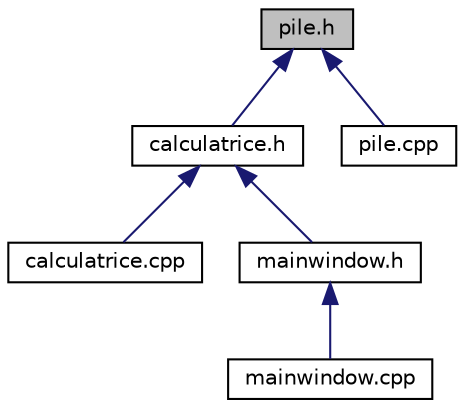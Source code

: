 digraph "pile.h"
{
  edge [fontname="Helvetica",fontsize="10",labelfontname="Helvetica",labelfontsize="10"];
  node [fontname="Helvetica",fontsize="10",shape=record];
  Node1 [label="pile.h",height=0.2,width=0.4,color="black", fillcolor="grey75", style="filled", fontcolor="black"];
  Node1 -> Node2 [dir="back",color="midnightblue",fontsize="10",style="solid"];
  Node2 [label="calculatrice.h",height=0.2,width=0.4,color="black", fillcolor="white", style="filled",URL="$calculatrice_8h.html",tooltip="file where the class Calculatrice is defined "];
  Node2 -> Node3 [dir="back",color="midnightblue",fontsize="10",style="solid"];
  Node3 [label="calculatrice.cpp",height=0.2,width=0.4,color="black", fillcolor="white", style="filled",URL="$calculatrice_8cpp.html",tooltip="file where the methods of the Calculatrice class are defined "];
  Node2 -> Node4 [dir="back",color="midnightblue",fontsize="10",style="solid"];
  Node4 [label="mainwindow.h",height=0.2,width=0.4,color="black", fillcolor="white", style="filled",URL="$mainwindow_8h.html",tooltip="file where the class MainWindow is defined "];
  Node4 -> Node5 [dir="back",color="midnightblue",fontsize="10",style="solid"];
  Node5 [label="mainwindow.cpp",height=0.2,width=0.4,color="black", fillcolor="white", style="filled",URL="$mainwindow_8cpp.html",tooltip="file where the methods of the MainWindow class are defined "];
  Node1 -> Node6 [dir="back",color="midnightblue",fontsize="10",style="solid"];
  Node6 [label="pile.cpp",height=0.2,width=0.4,color="black", fillcolor="white", style="filled",URL="$pile_8cpp.html",tooltip="file where the methods of Pile and Memento are defined "];
}
